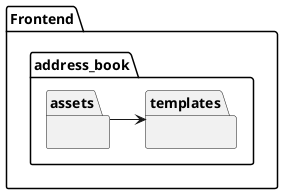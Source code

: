 @startuml
package "Frontend" {

    package "address_book.templates" {

    }


package "address_book.assets" {

    }


address_book.assets -right-> address_book.templates



}
@enduml